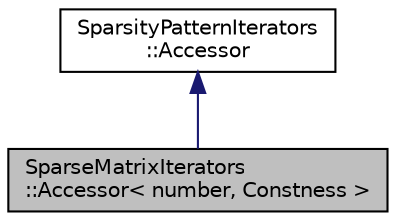 digraph "SparseMatrixIterators::Accessor&lt; number, Constness &gt;"
{
 // LATEX_PDF_SIZE
  edge [fontname="Helvetica",fontsize="10",labelfontname="Helvetica",labelfontsize="10"];
  node [fontname="Helvetica",fontsize="10",shape=record];
  Node1 [label="SparseMatrixIterators\l::Accessor\< number, Constness \>",height=0.2,width=0.4,color="black", fillcolor="grey75", style="filled", fontcolor="black",tooltip=" "];
  Node2 -> Node1 [dir="back",color="midnightblue",fontsize="10",style="solid",fontname="Helvetica"];
  Node2 [label="SparsityPatternIterators\l::Accessor",height=0.2,width=0.4,color="black", fillcolor="white", style="filled",URL="$classSparsityPatternIterators_1_1Accessor.html",tooltip=" "];
}
